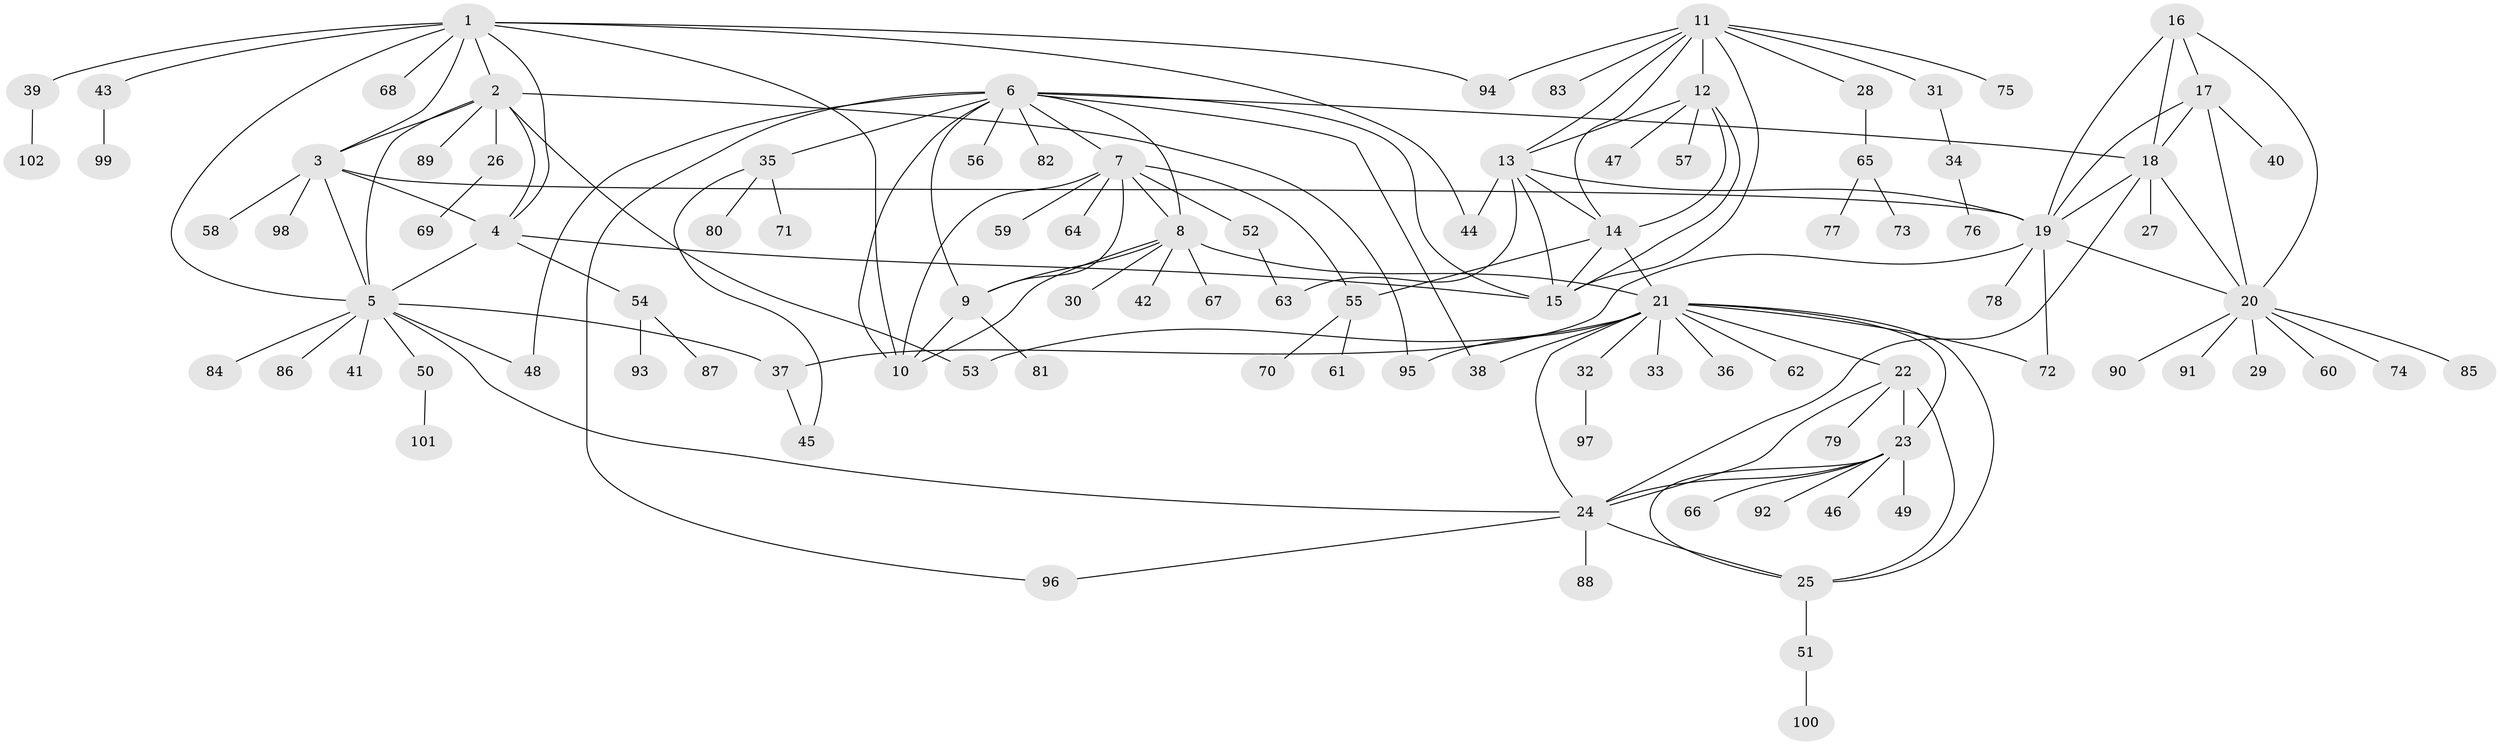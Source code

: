 // coarse degree distribution, {10: 0.0392156862745098, 7: 0.0392156862745098, 6: 0.0784313725490196, 9: 0.0392156862745098, 8: 0.058823529411764705, 5: 0.0784313725490196, 11: 0.0196078431372549, 3: 0.0392156862745098, 4: 0.0196078431372549, 1: 0.45098039215686275, 2: 0.13725490196078433}
// Generated by graph-tools (version 1.1) at 2025/19/03/04/25 18:19:45]
// undirected, 102 vertices, 149 edges
graph export_dot {
graph [start="1"]
  node [color=gray90,style=filled];
  1;
  2;
  3;
  4;
  5;
  6;
  7;
  8;
  9;
  10;
  11;
  12;
  13;
  14;
  15;
  16;
  17;
  18;
  19;
  20;
  21;
  22;
  23;
  24;
  25;
  26;
  27;
  28;
  29;
  30;
  31;
  32;
  33;
  34;
  35;
  36;
  37;
  38;
  39;
  40;
  41;
  42;
  43;
  44;
  45;
  46;
  47;
  48;
  49;
  50;
  51;
  52;
  53;
  54;
  55;
  56;
  57;
  58;
  59;
  60;
  61;
  62;
  63;
  64;
  65;
  66;
  67;
  68;
  69;
  70;
  71;
  72;
  73;
  74;
  75;
  76;
  77;
  78;
  79;
  80;
  81;
  82;
  83;
  84;
  85;
  86;
  87;
  88;
  89;
  90;
  91;
  92;
  93;
  94;
  95;
  96;
  97;
  98;
  99;
  100;
  101;
  102;
  1 -- 2;
  1 -- 3;
  1 -- 4;
  1 -- 5;
  1 -- 10;
  1 -- 39;
  1 -- 43;
  1 -- 44;
  1 -- 68;
  1 -- 94;
  2 -- 3;
  2 -- 4;
  2 -- 5;
  2 -- 26;
  2 -- 53;
  2 -- 89;
  2 -- 95;
  3 -- 4;
  3 -- 5;
  3 -- 19;
  3 -- 58;
  3 -- 98;
  4 -- 5;
  4 -- 15;
  4 -- 54;
  5 -- 24;
  5 -- 37;
  5 -- 41;
  5 -- 48;
  5 -- 50;
  5 -- 84;
  5 -- 86;
  6 -- 7;
  6 -- 8;
  6 -- 9;
  6 -- 10;
  6 -- 15;
  6 -- 18;
  6 -- 35;
  6 -- 38;
  6 -- 48;
  6 -- 56;
  6 -- 82;
  6 -- 96;
  7 -- 8;
  7 -- 9;
  7 -- 10;
  7 -- 52;
  7 -- 55;
  7 -- 59;
  7 -- 64;
  8 -- 9;
  8 -- 10;
  8 -- 21;
  8 -- 30;
  8 -- 42;
  8 -- 67;
  9 -- 10;
  9 -- 81;
  11 -- 12;
  11 -- 13;
  11 -- 14;
  11 -- 15;
  11 -- 28;
  11 -- 31;
  11 -- 75;
  11 -- 83;
  11 -- 94;
  12 -- 13;
  12 -- 14;
  12 -- 15;
  12 -- 47;
  12 -- 57;
  13 -- 14;
  13 -- 15;
  13 -- 19;
  13 -- 44;
  13 -- 63;
  14 -- 15;
  14 -- 21;
  14 -- 55;
  16 -- 17;
  16 -- 18;
  16 -- 19;
  16 -- 20;
  17 -- 18;
  17 -- 19;
  17 -- 20;
  17 -- 40;
  18 -- 19;
  18 -- 20;
  18 -- 24;
  18 -- 27;
  19 -- 20;
  19 -- 37;
  19 -- 72;
  19 -- 78;
  20 -- 29;
  20 -- 60;
  20 -- 74;
  20 -- 85;
  20 -- 90;
  20 -- 91;
  21 -- 22;
  21 -- 23;
  21 -- 24;
  21 -- 25;
  21 -- 32;
  21 -- 33;
  21 -- 36;
  21 -- 38;
  21 -- 53;
  21 -- 62;
  21 -- 72;
  21 -- 95;
  22 -- 23;
  22 -- 24;
  22 -- 25;
  22 -- 79;
  23 -- 24;
  23 -- 25;
  23 -- 46;
  23 -- 49;
  23 -- 66;
  23 -- 92;
  24 -- 25;
  24 -- 88;
  24 -- 96;
  25 -- 51;
  26 -- 69;
  28 -- 65;
  31 -- 34;
  32 -- 97;
  34 -- 76;
  35 -- 45;
  35 -- 71;
  35 -- 80;
  37 -- 45;
  39 -- 102;
  43 -- 99;
  50 -- 101;
  51 -- 100;
  52 -- 63;
  54 -- 87;
  54 -- 93;
  55 -- 61;
  55 -- 70;
  65 -- 73;
  65 -- 77;
}
